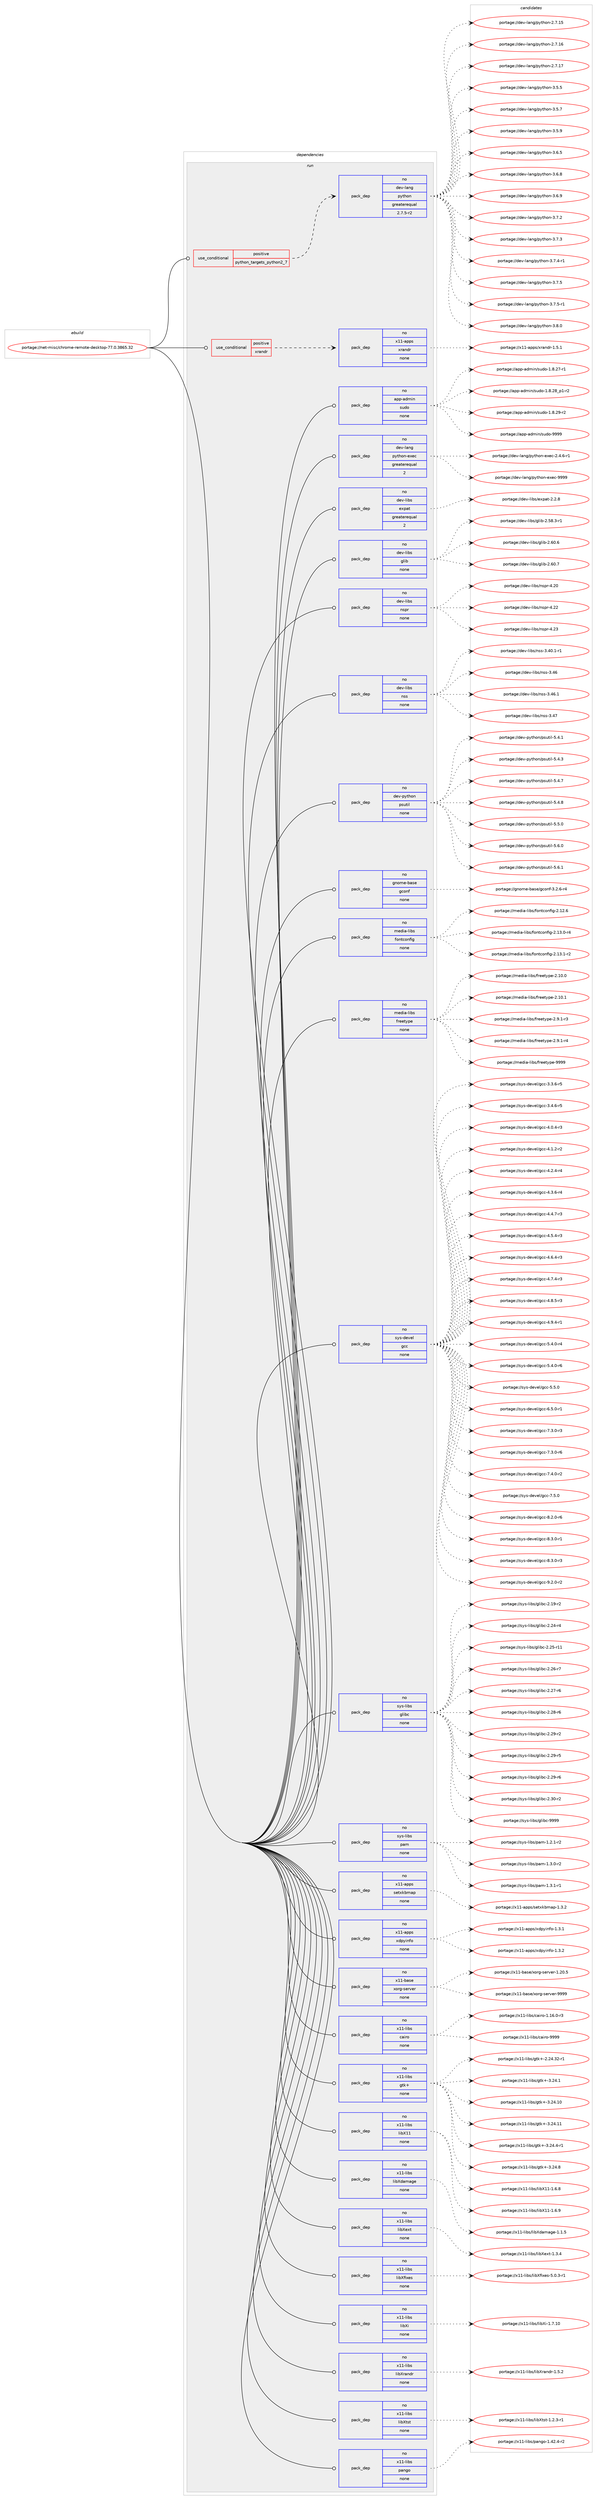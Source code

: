 digraph prolog {

# *************
# Graph options
# *************

newrank=true;
concentrate=true;
compound=true;
graph [rankdir=LR,fontname=Helvetica,fontsize=10,ranksep=1.5];#, ranksep=2.5, nodesep=0.2];
edge  [arrowhead=vee];
node  [fontname=Helvetica,fontsize=10];

# **********
# The ebuild
# **********

subgraph cluster_leftcol {
color=gray;
rank=same;
label=<<i>ebuild</i>>;
id [label="portage://net-misc/chrome-remote-desktop-77.0.3865.32", color=red, width=4, href="../net-misc/chrome-remote-desktop-77.0.3865.32.svg"];
}

# ****************
# The dependencies
# ****************

subgraph cluster_midcol {
color=gray;
label=<<i>dependencies</i>>;
subgraph cluster_compile {
fillcolor="#eeeeee";
style=filled;
label=<<i>compile</i>>;
}
subgraph cluster_compileandrun {
fillcolor="#eeeeee";
style=filled;
label=<<i>compile and run</i>>;
}
subgraph cluster_run {
fillcolor="#eeeeee";
style=filled;
label=<<i>run</i>>;
subgraph cond91279 {
dependency364602 [label=<<TABLE BORDER="0" CELLBORDER="1" CELLSPACING="0" CELLPADDING="4"><TR><TD ROWSPAN="3" CELLPADDING="10">use_conditional</TD></TR><TR><TD>positive</TD></TR><TR><TD>python_targets_python2_7</TD></TR></TABLE>>, shape=none, color=red];
subgraph pack267238 {
dependency364603 [label=<<TABLE BORDER="0" CELLBORDER="1" CELLSPACING="0" CELLPADDING="4" WIDTH="220"><TR><TD ROWSPAN="6" CELLPADDING="30">pack_dep</TD></TR><TR><TD WIDTH="110">no</TD></TR><TR><TD>dev-lang</TD></TR><TR><TD>python</TD></TR><TR><TD>greaterequal</TD></TR><TR><TD>2.7.5-r2</TD></TR></TABLE>>, shape=none, color=blue];
}
dependency364602:e -> dependency364603:w [weight=20,style="dashed",arrowhead="vee"];
}
id:e -> dependency364602:w [weight=20,style="solid",arrowhead="odot"];
subgraph cond91280 {
dependency364604 [label=<<TABLE BORDER="0" CELLBORDER="1" CELLSPACING="0" CELLPADDING="4"><TR><TD ROWSPAN="3" CELLPADDING="10">use_conditional</TD></TR><TR><TD>positive</TD></TR><TR><TD>xrandr</TD></TR></TABLE>>, shape=none, color=red];
subgraph pack267239 {
dependency364605 [label=<<TABLE BORDER="0" CELLBORDER="1" CELLSPACING="0" CELLPADDING="4" WIDTH="220"><TR><TD ROWSPAN="6" CELLPADDING="30">pack_dep</TD></TR><TR><TD WIDTH="110">no</TD></TR><TR><TD>x11-apps</TD></TR><TR><TD>xrandr</TD></TR><TR><TD>none</TD></TR><TR><TD></TD></TR></TABLE>>, shape=none, color=blue];
}
dependency364604:e -> dependency364605:w [weight=20,style="dashed",arrowhead="vee"];
}
id:e -> dependency364604:w [weight=20,style="solid",arrowhead="odot"];
subgraph pack267240 {
dependency364606 [label=<<TABLE BORDER="0" CELLBORDER="1" CELLSPACING="0" CELLPADDING="4" WIDTH="220"><TR><TD ROWSPAN="6" CELLPADDING="30">pack_dep</TD></TR><TR><TD WIDTH="110">no</TD></TR><TR><TD>app-admin</TD></TR><TR><TD>sudo</TD></TR><TR><TD>none</TD></TR><TR><TD></TD></TR></TABLE>>, shape=none, color=blue];
}
id:e -> dependency364606:w [weight=20,style="solid",arrowhead="odot"];
subgraph pack267241 {
dependency364607 [label=<<TABLE BORDER="0" CELLBORDER="1" CELLSPACING="0" CELLPADDING="4" WIDTH="220"><TR><TD ROWSPAN="6" CELLPADDING="30">pack_dep</TD></TR><TR><TD WIDTH="110">no</TD></TR><TR><TD>dev-lang</TD></TR><TR><TD>python-exec</TD></TR><TR><TD>greaterequal</TD></TR><TR><TD>2</TD></TR></TABLE>>, shape=none, color=blue];
}
id:e -> dependency364607:w [weight=20,style="solid",arrowhead="odot"];
subgraph pack267242 {
dependency364608 [label=<<TABLE BORDER="0" CELLBORDER="1" CELLSPACING="0" CELLPADDING="4" WIDTH="220"><TR><TD ROWSPAN="6" CELLPADDING="30">pack_dep</TD></TR><TR><TD WIDTH="110">no</TD></TR><TR><TD>dev-libs</TD></TR><TR><TD>expat</TD></TR><TR><TD>greaterequal</TD></TR><TR><TD>2</TD></TR></TABLE>>, shape=none, color=blue];
}
id:e -> dependency364608:w [weight=20,style="solid",arrowhead="odot"];
subgraph pack267243 {
dependency364609 [label=<<TABLE BORDER="0" CELLBORDER="1" CELLSPACING="0" CELLPADDING="4" WIDTH="220"><TR><TD ROWSPAN="6" CELLPADDING="30">pack_dep</TD></TR><TR><TD WIDTH="110">no</TD></TR><TR><TD>dev-libs</TD></TR><TR><TD>glib</TD></TR><TR><TD>none</TD></TR><TR><TD></TD></TR></TABLE>>, shape=none, color=blue];
}
id:e -> dependency364609:w [weight=20,style="solid",arrowhead="odot"];
subgraph pack267244 {
dependency364610 [label=<<TABLE BORDER="0" CELLBORDER="1" CELLSPACING="0" CELLPADDING="4" WIDTH="220"><TR><TD ROWSPAN="6" CELLPADDING="30">pack_dep</TD></TR><TR><TD WIDTH="110">no</TD></TR><TR><TD>dev-libs</TD></TR><TR><TD>nspr</TD></TR><TR><TD>none</TD></TR><TR><TD></TD></TR></TABLE>>, shape=none, color=blue];
}
id:e -> dependency364610:w [weight=20,style="solid",arrowhead="odot"];
subgraph pack267245 {
dependency364611 [label=<<TABLE BORDER="0" CELLBORDER="1" CELLSPACING="0" CELLPADDING="4" WIDTH="220"><TR><TD ROWSPAN="6" CELLPADDING="30">pack_dep</TD></TR><TR><TD WIDTH="110">no</TD></TR><TR><TD>dev-libs</TD></TR><TR><TD>nss</TD></TR><TR><TD>none</TD></TR><TR><TD></TD></TR></TABLE>>, shape=none, color=blue];
}
id:e -> dependency364611:w [weight=20,style="solid",arrowhead="odot"];
subgraph pack267246 {
dependency364612 [label=<<TABLE BORDER="0" CELLBORDER="1" CELLSPACING="0" CELLPADDING="4" WIDTH="220"><TR><TD ROWSPAN="6" CELLPADDING="30">pack_dep</TD></TR><TR><TD WIDTH="110">no</TD></TR><TR><TD>dev-python</TD></TR><TR><TD>psutil</TD></TR><TR><TD>none</TD></TR><TR><TD></TD></TR></TABLE>>, shape=none, color=blue];
}
id:e -> dependency364612:w [weight=20,style="solid",arrowhead="odot"];
subgraph pack267247 {
dependency364613 [label=<<TABLE BORDER="0" CELLBORDER="1" CELLSPACING="0" CELLPADDING="4" WIDTH="220"><TR><TD ROWSPAN="6" CELLPADDING="30">pack_dep</TD></TR><TR><TD WIDTH="110">no</TD></TR><TR><TD>gnome-base</TD></TR><TR><TD>gconf</TD></TR><TR><TD>none</TD></TR><TR><TD></TD></TR></TABLE>>, shape=none, color=blue];
}
id:e -> dependency364613:w [weight=20,style="solid",arrowhead="odot"];
subgraph pack267248 {
dependency364614 [label=<<TABLE BORDER="0" CELLBORDER="1" CELLSPACING="0" CELLPADDING="4" WIDTH="220"><TR><TD ROWSPAN="6" CELLPADDING="30">pack_dep</TD></TR><TR><TD WIDTH="110">no</TD></TR><TR><TD>media-libs</TD></TR><TR><TD>fontconfig</TD></TR><TR><TD>none</TD></TR><TR><TD></TD></TR></TABLE>>, shape=none, color=blue];
}
id:e -> dependency364614:w [weight=20,style="solid",arrowhead="odot"];
subgraph pack267249 {
dependency364615 [label=<<TABLE BORDER="0" CELLBORDER="1" CELLSPACING="0" CELLPADDING="4" WIDTH="220"><TR><TD ROWSPAN="6" CELLPADDING="30">pack_dep</TD></TR><TR><TD WIDTH="110">no</TD></TR><TR><TD>media-libs</TD></TR><TR><TD>freetype</TD></TR><TR><TD>none</TD></TR><TR><TD></TD></TR></TABLE>>, shape=none, color=blue];
}
id:e -> dependency364615:w [weight=20,style="solid",arrowhead="odot"];
subgraph pack267250 {
dependency364616 [label=<<TABLE BORDER="0" CELLBORDER="1" CELLSPACING="0" CELLPADDING="4" WIDTH="220"><TR><TD ROWSPAN="6" CELLPADDING="30">pack_dep</TD></TR><TR><TD WIDTH="110">no</TD></TR><TR><TD>sys-devel</TD></TR><TR><TD>gcc</TD></TR><TR><TD>none</TD></TR><TR><TD></TD></TR></TABLE>>, shape=none, color=blue];
}
id:e -> dependency364616:w [weight=20,style="solid",arrowhead="odot"];
subgraph pack267251 {
dependency364617 [label=<<TABLE BORDER="0" CELLBORDER="1" CELLSPACING="0" CELLPADDING="4" WIDTH="220"><TR><TD ROWSPAN="6" CELLPADDING="30">pack_dep</TD></TR><TR><TD WIDTH="110">no</TD></TR><TR><TD>sys-libs</TD></TR><TR><TD>glibc</TD></TR><TR><TD>none</TD></TR><TR><TD></TD></TR></TABLE>>, shape=none, color=blue];
}
id:e -> dependency364617:w [weight=20,style="solid",arrowhead="odot"];
subgraph pack267252 {
dependency364618 [label=<<TABLE BORDER="0" CELLBORDER="1" CELLSPACING="0" CELLPADDING="4" WIDTH="220"><TR><TD ROWSPAN="6" CELLPADDING="30">pack_dep</TD></TR><TR><TD WIDTH="110">no</TD></TR><TR><TD>sys-libs</TD></TR><TR><TD>pam</TD></TR><TR><TD>none</TD></TR><TR><TD></TD></TR></TABLE>>, shape=none, color=blue];
}
id:e -> dependency364618:w [weight=20,style="solid",arrowhead="odot"];
subgraph pack267253 {
dependency364619 [label=<<TABLE BORDER="0" CELLBORDER="1" CELLSPACING="0" CELLPADDING="4" WIDTH="220"><TR><TD ROWSPAN="6" CELLPADDING="30">pack_dep</TD></TR><TR><TD WIDTH="110">no</TD></TR><TR><TD>x11-apps</TD></TR><TR><TD>setxkbmap</TD></TR><TR><TD>none</TD></TR><TR><TD></TD></TR></TABLE>>, shape=none, color=blue];
}
id:e -> dependency364619:w [weight=20,style="solid",arrowhead="odot"];
subgraph pack267254 {
dependency364620 [label=<<TABLE BORDER="0" CELLBORDER="1" CELLSPACING="0" CELLPADDING="4" WIDTH="220"><TR><TD ROWSPAN="6" CELLPADDING="30">pack_dep</TD></TR><TR><TD WIDTH="110">no</TD></TR><TR><TD>x11-apps</TD></TR><TR><TD>xdpyinfo</TD></TR><TR><TD>none</TD></TR><TR><TD></TD></TR></TABLE>>, shape=none, color=blue];
}
id:e -> dependency364620:w [weight=20,style="solid",arrowhead="odot"];
subgraph pack267255 {
dependency364621 [label=<<TABLE BORDER="0" CELLBORDER="1" CELLSPACING="0" CELLPADDING="4" WIDTH="220"><TR><TD ROWSPAN="6" CELLPADDING="30">pack_dep</TD></TR><TR><TD WIDTH="110">no</TD></TR><TR><TD>x11-base</TD></TR><TR><TD>xorg-server</TD></TR><TR><TD>none</TD></TR><TR><TD></TD></TR></TABLE>>, shape=none, color=blue];
}
id:e -> dependency364621:w [weight=20,style="solid",arrowhead="odot"];
subgraph pack267256 {
dependency364622 [label=<<TABLE BORDER="0" CELLBORDER="1" CELLSPACING="0" CELLPADDING="4" WIDTH="220"><TR><TD ROWSPAN="6" CELLPADDING="30">pack_dep</TD></TR><TR><TD WIDTH="110">no</TD></TR><TR><TD>x11-libs</TD></TR><TR><TD>cairo</TD></TR><TR><TD>none</TD></TR><TR><TD></TD></TR></TABLE>>, shape=none, color=blue];
}
id:e -> dependency364622:w [weight=20,style="solid",arrowhead="odot"];
subgraph pack267257 {
dependency364623 [label=<<TABLE BORDER="0" CELLBORDER="1" CELLSPACING="0" CELLPADDING="4" WIDTH="220"><TR><TD ROWSPAN="6" CELLPADDING="30">pack_dep</TD></TR><TR><TD WIDTH="110">no</TD></TR><TR><TD>x11-libs</TD></TR><TR><TD>gtk+</TD></TR><TR><TD>none</TD></TR><TR><TD></TD></TR></TABLE>>, shape=none, color=blue];
}
id:e -> dependency364623:w [weight=20,style="solid",arrowhead="odot"];
subgraph pack267258 {
dependency364624 [label=<<TABLE BORDER="0" CELLBORDER="1" CELLSPACING="0" CELLPADDING="4" WIDTH="220"><TR><TD ROWSPAN="6" CELLPADDING="30">pack_dep</TD></TR><TR><TD WIDTH="110">no</TD></TR><TR><TD>x11-libs</TD></TR><TR><TD>libX11</TD></TR><TR><TD>none</TD></TR><TR><TD></TD></TR></TABLE>>, shape=none, color=blue];
}
id:e -> dependency364624:w [weight=20,style="solid",arrowhead="odot"];
subgraph pack267259 {
dependency364625 [label=<<TABLE BORDER="0" CELLBORDER="1" CELLSPACING="0" CELLPADDING="4" WIDTH="220"><TR><TD ROWSPAN="6" CELLPADDING="30">pack_dep</TD></TR><TR><TD WIDTH="110">no</TD></TR><TR><TD>x11-libs</TD></TR><TR><TD>libXdamage</TD></TR><TR><TD>none</TD></TR><TR><TD></TD></TR></TABLE>>, shape=none, color=blue];
}
id:e -> dependency364625:w [weight=20,style="solid",arrowhead="odot"];
subgraph pack267260 {
dependency364626 [label=<<TABLE BORDER="0" CELLBORDER="1" CELLSPACING="0" CELLPADDING="4" WIDTH="220"><TR><TD ROWSPAN="6" CELLPADDING="30">pack_dep</TD></TR><TR><TD WIDTH="110">no</TD></TR><TR><TD>x11-libs</TD></TR><TR><TD>libXext</TD></TR><TR><TD>none</TD></TR><TR><TD></TD></TR></TABLE>>, shape=none, color=blue];
}
id:e -> dependency364626:w [weight=20,style="solid",arrowhead="odot"];
subgraph pack267261 {
dependency364627 [label=<<TABLE BORDER="0" CELLBORDER="1" CELLSPACING="0" CELLPADDING="4" WIDTH="220"><TR><TD ROWSPAN="6" CELLPADDING="30">pack_dep</TD></TR><TR><TD WIDTH="110">no</TD></TR><TR><TD>x11-libs</TD></TR><TR><TD>libXfixes</TD></TR><TR><TD>none</TD></TR><TR><TD></TD></TR></TABLE>>, shape=none, color=blue];
}
id:e -> dependency364627:w [weight=20,style="solid",arrowhead="odot"];
subgraph pack267262 {
dependency364628 [label=<<TABLE BORDER="0" CELLBORDER="1" CELLSPACING="0" CELLPADDING="4" WIDTH="220"><TR><TD ROWSPAN="6" CELLPADDING="30">pack_dep</TD></TR><TR><TD WIDTH="110">no</TD></TR><TR><TD>x11-libs</TD></TR><TR><TD>libXi</TD></TR><TR><TD>none</TD></TR><TR><TD></TD></TR></TABLE>>, shape=none, color=blue];
}
id:e -> dependency364628:w [weight=20,style="solid",arrowhead="odot"];
subgraph pack267263 {
dependency364629 [label=<<TABLE BORDER="0" CELLBORDER="1" CELLSPACING="0" CELLPADDING="4" WIDTH="220"><TR><TD ROWSPAN="6" CELLPADDING="30">pack_dep</TD></TR><TR><TD WIDTH="110">no</TD></TR><TR><TD>x11-libs</TD></TR><TR><TD>libXrandr</TD></TR><TR><TD>none</TD></TR><TR><TD></TD></TR></TABLE>>, shape=none, color=blue];
}
id:e -> dependency364629:w [weight=20,style="solid",arrowhead="odot"];
subgraph pack267264 {
dependency364630 [label=<<TABLE BORDER="0" CELLBORDER="1" CELLSPACING="0" CELLPADDING="4" WIDTH="220"><TR><TD ROWSPAN="6" CELLPADDING="30">pack_dep</TD></TR><TR><TD WIDTH="110">no</TD></TR><TR><TD>x11-libs</TD></TR><TR><TD>libXtst</TD></TR><TR><TD>none</TD></TR><TR><TD></TD></TR></TABLE>>, shape=none, color=blue];
}
id:e -> dependency364630:w [weight=20,style="solid",arrowhead="odot"];
subgraph pack267265 {
dependency364631 [label=<<TABLE BORDER="0" CELLBORDER="1" CELLSPACING="0" CELLPADDING="4" WIDTH="220"><TR><TD ROWSPAN="6" CELLPADDING="30">pack_dep</TD></TR><TR><TD WIDTH="110">no</TD></TR><TR><TD>x11-libs</TD></TR><TR><TD>pango</TD></TR><TR><TD>none</TD></TR><TR><TD></TD></TR></TABLE>>, shape=none, color=blue];
}
id:e -> dependency364631:w [weight=20,style="solid",arrowhead="odot"];
}
}

# **************
# The candidates
# **************

subgraph cluster_choices {
rank=same;
color=gray;
label=<<i>candidates</i>>;

subgraph choice267238 {
color=black;
nodesep=1;
choiceportage10010111845108971101034711212111610411111045504655464953 [label="portage://dev-lang/python-2.7.15", color=red, width=4,href="../dev-lang/python-2.7.15.svg"];
choiceportage10010111845108971101034711212111610411111045504655464954 [label="portage://dev-lang/python-2.7.16", color=red, width=4,href="../dev-lang/python-2.7.16.svg"];
choiceportage10010111845108971101034711212111610411111045504655464955 [label="portage://dev-lang/python-2.7.17", color=red, width=4,href="../dev-lang/python-2.7.17.svg"];
choiceportage100101118451089711010347112121116104111110455146534653 [label="portage://dev-lang/python-3.5.5", color=red, width=4,href="../dev-lang/python-3.5.5.svg"];
choiceportage100101118451089711010347112121116104111110455146534655 [label="portage://dev-lang/python-3.5.7", color=red, width=4,href="../dev-lang/python-3.5.7.svg"];
choiceportage100101118451089711010347112121116104111110455146534657 [label="portage://dev-lang/python-3.5.9", color=red, width=4,href="../dev-lang/python-3.5.9.svg"];
choiceportage100101118451089711010347112121116104111110455146544653 [label="portage://dev-lang/python-3.6.5", color=red, width=4,href="../dev-lang/python-3.6.5.svg"];
choiceportage100101118451089711010347112121116104111110455146544656 [label="portage://dev-lang/python-3.6.8", color=red, width=4,href="../dev-lang/python-3.6.8.svg"];
choiceportage100101118451089711010347112121116104111110455146544657 [label="portage://dev-lang/python-3.6.9", color=red, width=4,href="../dev-lang/python-3.6.9.svg"];
choiceportage100101118451089711010347112121116104111110455146554650 [label="portage://dev-lang/python-3.7.2", color=red, width=4,href="../dev-lang/python-3.7.2.svg"];
choiceportage100101118451089711010347112121116104111110455146554651 [label="portage://dev-lang/python-3.7.3", color=red, width=4,href="../dev-lang/python-3.7.3.svg"];
choiceportage1001011184510897110103471121211161041111104551465546524511449 [label="portage://dev-lang/python-3.7.4-r1", color=red, width=4,href="../dev-lang/python-3.7.4-r1.svg"];
choiceportage100101118451089711010347112121116104111110455146554653 [label="portage://dev-lang/python-3.7.5", color=red, width=4,href="../dev-lang/python-3.7.5.svg"];
choiceportage1001011184510897110103471121211161041111104551465546534511449 [label="portage://dev-lang/python-3.7.5-r1", color=red, width=4,href="../dev-lang/python-3.7.5-r1.svg"];
choiceportage100101118451089711010347112121116104111110455146564648 [label="portage://dev-lang/python-3.8.0", color=red, width=4,href="../dev-lang/python-3.8.0.svg"];
dependency364603:e -> choiceportage10010111845108971101034711212111610411111045504655464953:w [style=dotted,weight="100"];
dependency364603:e -> choiceportage10010111845108971101034711212111610411111045504655464954:w [style=dotted,weight="100"];
dependency364603:e -> choiceportage10010111845108971101034711212111610411111045504655464955:w [style=dotted,weight="100"];
dependency364603:e -> choiceportage100101118451089711010347112121116104111110455146534653:w [style=dotted,weight="100"];
dependency364603:e -> choiceportage100101118451089711010347112121116104111110455146534655:w [style=dotted,weight="100"];
dependency364603:e -> choiceportage100101118451089711010347112121116104111110455146534657:w [style=dotted,weight="100"];
dependency364603:e -> choiceportage100101118451089711010347112121116104111110455146544653:w [style=dotted,weight="100"];
dependency364603:e -> choiceportage100101118451089711010347112121116104111110455146544656:w [style=dotted,weight="100"];
dependency364603:e -> choiceportage100101118451089711010347112121116104111110455146544657:w [style=dotted,weight="100"];
dependency364603:e -> choiceportage100101118451089711010347112121116104111110455146554650:w [style=dotted,weight="100"];
dependency364603:e -> choiceportage100101118451089711010347112121116104111110455146554651:w [style=dotted,weight="100"];
dependency364603:e -> choiceportage1001011184510897110103471121211161041111104551465546524511449:w [style=dotted,weight="100"];
dependency364603:e -> choiceportage100101118451089711010347112121116104111110455146554653:w [style=dotted,weight="100"];
dependency364603:e -> choiceportage1001011184510897110103471121211161041111104551465546534511449:w [style=dotted,weight="100"];
dependency364603:e -> choiceportage100101118451089711010347112121116104111110455146564648:w [style=dotted,weight="100"];
}
subgraph choice267239 {
color=black;
nodesep=1;
choiceportage120494945971121121154712011497110100114454946534649 [label="portage://x11-apps/xrandr-1.5.1", color=red, width=4,href="../x11-apps/xrandr-1.5.1.svg"];
dependency364605:e -> choiceportage120494945971121121154712011497110100114454946534649:w [style=dotted,weight="100"];
}
subgraph choice267240 {
color=black;
nodesep=1;
choiceportage97112112459710010910511047115117100111454946564650554511449 [label="portage://app-admin/sudo-1.8.27-r1", color=red, width=4,href="../app-admin/sudo-1.8.27-r1.svg"];
choiceportage971121124597100109105110471151171001114549465646505695112494511450 [label="portage://app-admin/sudo-1.8.28_p1-r2", color=red, width=4,href="../app-admin/sudo-1.8.28_p1-r2.svg"];
choiceportage97112112459710010910511047115117100111454946564650574511450 [label="portage://app-admin/sudo-1.8.29-r2", color=red, width=4,href="../app-admin/sudo-1.8.29-r2.svg"];
choiceportage971121124597100109105110471151171001114557575757 [label="portage://app-admin/sudo-9999", color=red, width=4,href="../app-admin/sudo-9999.svg"];
dependency364606:e -> choiceportage97112112459710010910511047115117100111454946564650554511449:w [style=dotted,weight="100"];
dependency364606:e -> choiceportage971121124597100109105110471151171001114549465646505695112494511450:w [style=dotted,weight="100"];
dependency364606:e -> choiceportage97112112459710010910511047115117100111454946564650574511450:w [style=dotted,weight="100"];
dependency364606:e -> choiceportage971121124597100109105110471151171001114557575757:w [style=dotted,weight="100"];
}
subgraph choice267241 {
color=black;
nodesep=1;
choiceportage10010111845108971101034711212111610411111045101120101994550465246544511449 [label="portage://dev-lang/python-exec-2.4.6-r1", color=red, width=4,href="../dev-lang/python-exec-2.4.6-r1.svg"];
choiceportage10010111845108971101034711212111610411111045101120101994557575757 [label="portage://dev-lang/python-exec-9999", color=red, width=4,href="../dev-lang/python-exec-9999.svg"];
dependency364607:e -> choiceportage10010111845108971101034711212111610411111045101120101994550465246544511449:w [style=dotted,weight="100"];
dependency364607:e -> choiceportage10010111845108971101034711212111610411111045101120101994557575757:w [style=dotted,weight="100"];
}
subgraph choice267242 {
color=black;
nodesep=1;
choiceportage10010111845108105981154710112011297116455046504656 [label="portage://dev-libs/expat-2.2.8", color=red, width=4,href="../dev-libs/expat-2.2.8.svg"];
dependency364608:e -> choiceportage10010111845108105981154710112011297116455046504656:w [style=dotted,weight="100"];
}
subgraph choice267243 {
color=black;
nodesep=1;
choiceportage10010111845108105981154710310810598455046535646514511449 [label="portage://dev-libs/glib-2.58.3-r1", color=red, width=4,href="../dev-libs/glib-2.58.3-r1.svg"];
choiceportage1001011184510810598115471031081059845504654484654 [label="portage://dev-libs/glib-2.60.6", color=red, width=4,href="../dev-libs/glib-2.60.6.svg"];
choiceportage1001011184510810598115471031081059845504654484655 [label="portage://dev-libs/glib-2.60.7", color=red, width=4,href="../dev-libs/glib-2.60.7.svg"];
dependency364609:e -> choiceportage10010111845108105981154710310810598455046535646514511449:w [style=dotted,weight="100"];
dependency364609:e -> choiceportage1001011184510810598115471031081059845504654484654:w [style=dotted,weight="100"];
dependency364609:e -> choiceportage1001011184510810598115471031081059845504654484655:w [style=dotted,weight="100"];
}
subgraph choice267244 {
color=black;
nodesep=1;
choiceportage1001011184510810598115471101151121144552465048 [label="portage://dev-libs/nspr-4.20", color=red, width=4,href="../dev-libs/nspr-4.20.svg"];
choiceportage1001011184510810598115471101151121144552465050 [label="portage://dev-libs/nspr-4.22", color=red, width=4,href="../dev-libs/nspr-4.22.svg"];
choiceportage1001011184510810598115471101151121144552465051 [label="portage://dev-libs/nspr-4.23", color=red, width=4,href="../dev-libs/nspr-4.23.svg"];
dependency364610:e -> choiceportage1001011184510810598115471101151121144552465048:w [style=dotted,weight="100"];
dependency364610:e -> choiceportage1001011184510810598115471101151121144552465050:w [style=dotted,weight="100"];
dependency364610:e -> choiceportage1001011184510810598115471101151121144552465051:w [style=dotted,weight="100"];
}
subgraph choice267245 {
color=black;
nodesep=1;
choiceportage100101118451081059811547110115115455146524846494511449 [label="portage://dev-libs/nss-3.40.1-r1", color=red, width=4,href="../dev-libs/nss-3.40.1-r1.svg"];
choiceportage1001011184510810598115471101151154551465254 [label="portage://dev-libs/nss-3.46", color=red, width=4,href="../dev-libs/nss-3.46.svg"];
choiceportage10010111845108105981154711011511545514652544649 [label="portage://dev-libs/nss-3.46.1", color=red, width=4,href="../dev-libs/nss-3.46.1.svg"];
choiceportage1001011184510810598115471101151154551465255 [label="portage://dev-libs/nss-3.47", color=red, width=4,href="../dev-libs/nss-3.47.svg"];
dependency364611:e -> choiceportage100101118451081059811547110115115455146524846494511449:w [style=dotted,weight="100"];
dependency364611:e -> choiceportage1001011184510810598115471101151154551465254:w [style=dotted,weight="100"];
dependency364611:e -> choiceportage10010111845108105981154711011511545514652544649:w [style=dotted,weight="100"];
dependency364611:e -> choiceportage1001011184510810598115471101151154551465255:w [style=dotted,weight="100"];
}
subgraph choice267246 {
color=black;
nodesep=1;
choiceportage1001011184511212111610411111047112115117116105108455346524649 [label="portage://dev-python/psutil-5.4.1", color=red, width=4,href="../dev-python/psutil-5.4.1.svg"];
choiceportage1001011184511212111610411111047112115117116105108455346524651 [label="portage://dev-python/psutil-5.4.3", color=red, width=4,href="../dev-python/psutil-5.4.3.svg"];
choiceportage1001011184511212111610411111047112115117116105108455346524655 [label="portage://dev-python/psutil-5.4.7", color=red, width=4,href="../dev-python/psutil-5.4.7.svg"];
choiceportage1001011184511212111610411111047112115117116105108455346524656 [label="portage://dev-python/psutil-5.4.8", color=red, width=4,href="../dev-python/psutil-5.4.8.svg"];
choiceportage1001011184511212111610411111047112115117116105108455346534648 [label="portage://dev-python/psutil-5.5.0", color=red, width=4,href="../dev-python/psutil-5.5.0.svg"];
choiceportage1001011184511212111610411111047112115117116105108455346544648 [label="portage://dev-python/psutil-5.6.0", color=red, width=4,href="../dev-python/psutil-5.6.0.svg"];
choiceportage1001011184511212111610411111047112115117116105108455346544649 [label="portage://dev-python/psutil-5.6.1", color=red, width=4,href="../dev-python/psutil-5.6.1.svg"];
dependency364612:e -> choiceportage1001011184511212111610411111047112115117116105108455346524649:w [style=dotted,weight="100"];
dependency364612:e -> choiceportage1001011184511212111610411111047112115117116105108455346524651:w [style=dotted,weight="100"];
dependency364612:e -> choiceportage1001011184511212111610411111047112115117116105108455346524655:w [style=dotted,weight="100"];
dependency364612:e -> choiceportage1001011184511212111610411111047112115117116105108455346524656:w [style=dotted,weight="100"];
dependency364612:e -> choiceportage1001011184511212111610411111047112115117116105108455346534648:w [style=dotted,weight="100"];
dependency364612:e -> choiceportage1001011184511212111610411111047112115117116105108455346544648:w [style=dotted,weight="100"];
dependency364612:e -> choiceportage1001011184511212111610411111047112115117116105108455346544649:w [style=dotted,weight="100"];
}
subgraph choice267247 {
color=black;
nodesep=1;
choiceportage10311011110910145989711510147103991111101024551465046544511452 [label="portage://gnome-base/gconf-3.2.6-r4", color=red, width=4,href="../gnome-base/gconf-3.2.6-r4.svg"];
dependency364613:e -> choiceportage10311011110910145989711510147103991111101024551465046544511452:w [style=dotted,weight="100"];
}
subgraph choice267248 {
color=black;
nodesep=1;
choiceportage109101100105974510810598115471021111101169911111010210510345504649504654 [label="portage://media-libs/fontconfig-2.12.6", color=red, width=4,href="../media-libs/fontconfig-2.12.6.svg"];
choiceportage1091011001059745108105981154710211111011699111110102105103455046495146484511452 [label="portage://media-libs/fontconfig-2.13.0-r4", color=red, width=4,href="../media-libs/fontconfig-2.13.0-r4.svg"];
choiceportage1091011001059745108105981154710211111011699111110102105103455046495146494511450 [label="portage://media-libs/fontconfig-2.13.1-r2", color=red, width=4,href="../media-libs/fontconfig-2.13.1-r2.svg"];
dependency364614:e -> choiceportage109101100105974510810598115471021111101169911111010210510345504649504654:w [style=dotted,weight="100"];
dependency364614:e -> choiceportage1091011001059745108105981154710211111011699111110102105103455046495146484511452:w [style=dotted,weight="100"];
dependency364614:e -> choiceportage1091011001059745108105981154710211111011699111110102105103455046495146494511450:w [style=dotted,weight="100"];
}
subgraph choice267249 {
color=black;
nodesep=1;
choiceportage1091011001059745108105981154710211410110111612111210145504649484648 [label="portage://media-libs/freetype-2.10.0", color=red, width=4,href="../media-libs/freetype-2.10.0.svg"];
choiceportage1091011001059745108105981154710211410110111612111210145504649484649 [label="portage://media-libs/freetype-2.10.1", color=red, width=4,href="../media-libs/freetype-2.10.1.svg"];
choiceportage109101100105974510810598115471021141011011161211121014550465746494511451 [label="portage://media-libs/freetype-2.9.1-r3", color=red, width=4,href="../media-libs/freetype-2.9.1-r3.svg"];
choiceportage109101100105974510810598115471021141011011161211121014550465746494511452 [label="portage://media-libs/freetype-2.9.1-r4", color=red, width=4,href="../media-libs/freetype-2.9.1-r4.svg"];
choiceportage109101100105974510810598115471021141011011161211121014557575757 [label="portage://media-libs/freetype-9999", color=red, width=4,href="../media-libs/freetype-9999.svg"];
dependency364615:e -> choiceportage1091011001059745108105981154710211410110111612111210145504649484648:w [style=dotted,weight="100"];
dependency364615:e -> choiceportage1091011001059745108105981154710211410110111612111210145504649484649:w [style=dotted,weight="100"];
dependency364615:e -> choiceportage109101100105974510810598115471021141011011161211121014550465746494511451:w [style=dotted,weight="100"];
dependency364615:e -> choiceportage109101100105974510810598115471021141011011161211121014550465746494511452:w [style=dotted,weight="100"];
dependency364615:e -> choiceportage109101100105974510810598115471021141011011161211121014557575757:w [style=dotted,weight="100"];
}
subgraph choice267250 {
color=black;
nodesep=1;
choiceportage115121115451001011181011084710399994551465146544511453 [label="portage://sys-devel/gcc-3.3.6-r5", color=red, width=4,href="../sys-devel/gcc-3.3.6-r5.svg"];
choiceportage115121115451001011181011084710399994551465246544511453 [label="portage://sys-devel/gcc-3.4.6-r5", color=red, width=4,href="../sys-devel/gcc-3.4.6-r5.svg"];
choiceportage115121115451001011181011084710399994552464846524511451 [label="portage://sys-devel/gcc-4.0.4-r3", color=red, width=4,href="../sys-devel/gcc-4.0.4-r3.svg"];
choiceportage115121115451001011181011084710399994552464946504511450 [label="portage://sys-devel/gcc-4.1.2-r2", color=red, width=4,href="../sys-devel/gcc-4.1.2-r2.svg"];
choiceportage115121115451001011181011084710399994552465046524511452 [label="portage://sys-devel/gcc-4.2.4-r4", color=red, width=4,href="../sys-devel/gcc-4.2.4-r4.svg"];
choiceportage115121115451001011181011084710399994552465146544511452 [label="portage://sys-devel/gcc-4.3.6-r4", color=red, width=4,href="../sys-devel/gcc-4.3.6-r4.svg"];
choiceportage115121115451001011181011084710399994552465246554511451 [label="portage://sys-devel/gcc-4.4.7-r3", color=red, width=4,href="../sys-devel/gcc-4.4.7-r3.svg"];
choiceportage115121115451001011181011084710399994552465346524511451 [label="portage://sys-devel/gcc-4.5.4-r3", color=red, width=4,href="../sys-devel/gcc-4.5.4-r3.svg"];
choiceportage115121115451001011181011084710399994552465446524511451 [label="portage://sys-devel/gcc-4.6.4-r3", color=red, width=4,href="../sys-devel/gcc-4.6.4-r3.svg"];
choiceportage115121115451001011181011084710399994552465546524511451 [label="portage://sys-devel/gcc-4.7.4-r3", color=red, width=4,href="../sys-devel/gcc-4.7.4-r3.svg"];
choiceportage115121115451001011181011084710399994552465646534511451 [label="portage://sys-devel/gcc-4.8.5-r3", color=red, width=4,href="../sys-devel/gcc-4.8.5-r3.svg"];
choiceportage115121115451001011181011084710399994552465746524511449 [label="portage://sys-devel/gcc-4.9.4-r1", color=red, width=4,href="../sys-devel/gcc-4.9.4-r1.svg"];
choiceportage115121115451001011181011084710399994553465246484511452 [label="portage://sys-devel/gcc-5.4.0-r4", color=red, width=4,href="../sys-devel/gcc-5.4.0-r4.svg"];
choiceportage115121115451001011181011084710399994553465246484511454 [label="portage://sys-devel/gcc-5.4.0-r6", color=red, width=4,href="../sys-devel/gcc-5.4.0-r6.svg"];
choiceportage11512111545100101118101108471039999455346534648 [label="portage://sys-devel/gcc-5.5.0", color=red, width=4,href="../sys-devel/gcc-5.5.0.svg"];
choiceportage115121115451001011181011084710399994554465346484511449 [label="portage://sys-devel/gcc-6.5.0-r1", color=red, width=4,href="../sys-devel/gcc-6.5.0-r1.svg"];
choiceportage115121115451001011181011084710399994555465146484511451 [label="portage://sys-devel/gcc-7.3.0-r3", color=red, width=4,href="../sys-devel/gcc-7.3.0-r3.svg"];
choiceportage115121115451001011181011084710399994555465146484511454 [label="portage://sys-devel/gcc-7.3.0-r6", color=red, width=4,href="../sys-devel/gcc-7.3.0-r6.svg"];
choiceportage115121115451001011181011084710399994555465246484511450 [label="portage://sys-devel/gcc-7.4.0-r2", color=red, width=4,href="../sys-devel/gcc-7.4.0-r2.svg"];
choiceportage11512111545100101118101108471039999455546534648 [label="portage://sys-devel/gcc-7.5.0", color=red, width=4,href="../sys-devel/gcc-7.5.0.svg"];
choiceportage115121115451001011181011084710399994556465046484511454 [label="portage://sys-devel/gcc-8.2.0-r6", color=red, width=4,href="../sys-devel/gcc-8.2.0-r6.svg"];
choiceportage115121115451001011181011084710399994556465146484511449 [label="portage://sys-devel/gcc-8.3.0-r1", color=red, width=4,href="../sys-devel/gcc-8.3.0-r1.svg"];
choiceportage115121115451001011181011084710399994556465146484511451 [label="portage://sys-devel/gcc-8.3.0-r3", color=red, width=4,href="../sys-devel/gcc-8.3.0-r3.svg"];
choiceportage115121115451001011181011084710399994557465046484511450 [label="portage://sys-devel/gcc-9.2.0-r2", color=red, width=4,href="../sys-devel/gcc-9.2.0-r2.svg"];
dependency364616:e -> choiceportage115121115451001011181011084710399994551465146544511453:w [style=dotted,weight="100"];
dependency364616:e -> choiceportage115121115451001011181011084710399994551465246544511453:w [style=dotted,weight="100"];
dependency364616:e -> choiceportage115121115451001011181011084710399994552464846524511451:w [style=dotted,weight="100"];
dependency364616:e -> choiceportage115121115451001011181011084710399994552464946504511450:w [style=dotted,weight="100"];
dependency364616:e -> choiceportage115121115451001011181011084710399994552465046524511452:w [style=dotted,weight="100"];
dependency364616:e -> choiceportage115121115451001011181011084710399994552465146544511452:w [style=dotted,weight="100"];
dependency364616:e -> choiceportage115121115451001011181011084710399994552465246554511451:w [style=dotted,weight="100"];
dependency364616:e -> choiceportage115121115451001011181011084710399994552465346524511451:w [style=dotted,weight="100"];
dependency364616:e -> choiceportage115121115451001011181011084710399994552465446524511451:w [style=dotted,weight="100"];
dependency364616:e -> choiceportage115121115451001011181011084710399994552465546524511451:w [style=dotted,weight="100"];
dependency364616:e -> choiceportage115121115451001011181011084710399994552465646534511451:w [style=dotted,weight="100"];
dependency364616:e -> choiceportage115121115451001011181011084710399994552465746524511449:w [style=dotted,weight="100"];
dependency364616:e -> choiceportage115121115451001011181011084710399994553465246484511452:w [style=dotted,weight="100"];
dependency364616:e -> choiceportage115121115451001011181011084710399994553465246484511454:w [style=dotted,weight="100"];
dependency364616:e -> choiceportage11512111545100101118101108471039999455346534648:w [style=dotted,weight="100"];
dependency364616:e -> choiceportage115121115451001011181011084710399994554465346484511449:w [style=dotted,weight="100"];
dependency364616:e -> choiceportage115121115451001011181011084710399994555465146484511451:w [style=dotted,weight="100"];
dependency364616:e -> choiceportage115121115451001011181011084710399994555465146484511454:w [style=dotted,weight="100"];
dependency364616:e -> choiceportage115121115451001011181011084710399994555465246484511450:w [style=dotted,weight="100"];
dependency364616:e -> choiceportage11512111545100101118101108471039999455546534648:w [style=dotted,weight="100"];
dependency364616:e -> choiceportage115121115451001011181011084710399994556465046484511454:w [style=dotted,weight="100"];
dependency364616:e -> choiceportage115121115451001011181011084710399994556465146484511449:w [style=dotted,weight="100"];
dependency364616:e -> choiceportage115121115451001011181011084710399994556465146484511451:w [style=dotted,weight="100"];
dependency364616:e -> choiceportage115121115451001011181011084710399994557465046484511450:w [style=dotted,weight="100"];
}
subgraph choice267251 {
color=black;
nodesep=1;
choiceportage115121115451081059811547103108105989945504649574511450 [label="portage://sys-libs/glibc-2.19-r2", color=red, width=4,href="../sys-libs/glibc-2.19-r2.svg"];
choiceportage115121115451081059811547103108105989945504650524511452 [label="portage://sys-libs/glibc-2.24-r4", color=red, width=4,href="../sys-libs/glibc-2.24-r4.svg"];
choiceportage11512111545108105981154710310810598994550465053451144949 [label="portage://sys-libs/glibc-2.25-r11", color=red, width=4,href="../sys-libs/glibc-2.25-r11.svg"];
choiceportage115121115451081059811547103108105989945504650544511455 [label="portage://sys-libs/glibc-2.26-r7", color=red, width=4,href="../sys-libs/glibc-2.26-r7.svg"];
choiceportage115121115451081059811547103108105989945504650554511454 [label="portage://sys-libs/glibc-2.27-r6", color=red, width=4,href="../sys-libs/glibc-2.27-r6.svg"];
choiceportage115121115451081059811547103108105989945504650564511454 [label="portage://sys-libs/glibc-2.28-r6", color=red, width=4,href="../sys-libs/glibc-2.28-r6.svg"];
choiceportage115121115451081059811547103108105989945504650574511450 [label="portage://sys-libs/glibc-2.29-r2", color=red, width=4,href="../sys-libs/glibc-2.29-r2.svg"];
choiceportage115121115451081059811547103108105989945504650574511453 [label="portage://sys-libs/glibc-2.29-r5", color=red, width=4,href="../sys-libs/glibc-2.29-r5.svg"];
choiceportage115121115451081059811547103108105989945504650574511454 [label="portage://sys-libs/glibc-2.29-r6", color=red, width=4,href="../sys-libs/glibc-2.29-r6.svg"];
choiceportage115121115451081059811547103108105989945504651484511450 [label="portage://sys-libs/glibc-2.30-r2", color=red, width=4,href="../sys-libs/glibc-2.30-r2.svg"];
choiceportage11512111545108105981154710310810598994557575757 [label="portage://sys-libs/glibc-9999", color=red, width=4,href="../sys-libs/glibc-9999.svg"];
dependency364617:e -> choiceportage115121115451081059811547103108105989945504649574511450:w [style=dotted,weight="100"];
dependency364617:e -> choiceportage115121115451081059811547103108105989945504650524511452:w [style=dotted,weight="100"];
dependency364617:e -> choiceportage11512111545108105981154710310810598994550465053451144949:w [style=dotted,weight="100"];
dependency364617:e -> choiceportage115121115451081059811547103108105989945504650544511455:w [style=dotted,weight="100"];
dependency364617:e -> choiceportage115121115451081059811547103108105989945504650554511454:w [style=dotted,weight="100"];
dependency364617:e -> choiceportage115121115451081059811547103108105989945504650564511454:w [style=dotted,weight="100"];
dependency364617:e -> choiceportage115121115451081059811547103108105989945504650574511450:w [style=dotted,weight="100"];
dependency364617:e -> choiceportage115121115451081059811547103108105989945504650574511453:w [style=dotted,weight="100"];
dependency364617:e -> choiceportage115121115451081059811547103108105989945504650574511454:w [style=dotted,weight="100"];
dependency364617:e -> choiceportage115121115451081059811547103108105989945504651484511450:w [style=dotted,weight="100"];
dependency364617:e -> choiceportage11512111545108105981154710310810598994557575757:w [style=dotted,weight="100"];
}
subgraph choice267252 {
color=black;
nodesep=1;
choiceportage115121115451081059811547112971094549465046494511450 [label="portage://sys-libs/pam-1.2.1-r2", color=red, width=4,href="../sys-libs/pam-1.2.1-r2.svg"];
choiceportage115121115451081059811547112971094549465146484511450 [label="portage://sys-libs/pam-1.3.0-r2", color=red, width=4,href="../sys-libs/pam-1.3.0-r2.svg"];
choiceportage115121115451081059811547112971094549465146494511449 [label="portage://sys-libs/pam-1.3.1-r1", color=red, width=4,href="../sys-libs/pam-1.3.1-r1.svg"];
dependency364618:e -> choiceportage115121115451081059811547112971094549465046494511450:w [style=dotted,weight="100"];
dependency364618:e -> choiceportage115121115451081059811547112971094549465146484511450:w [style=dotted,weight="100"];
dependency364618:e -> choiceportage115121115451081059811547112971094549465146494511449:w [style=dotted,weight="100"];
}
subgraph choice267253 {
color=black;
nodesep=1;
choiceportage12049494597112112115471151011161201079810997112454946514650 [label="portage://x11-apps/setxkbmap-1.3.2", color=red, width=4,href="../x11-apps/setxkbmap-1.3.2.svg"];
dependency364619:e -> choiceportage12049494597112112115471151011161201079810997112454946514650:w [style=dotted,weight="100"];
}
subgraph choice267254 {
color=black;
nodesep=1;
choiceportage1204949459711211211547120100112121105110102111454946514649 [label="portage://x11-apps/xdpyinfo-1.3.1", color=red, width=4,href="../x11-apps/xdpyinfo-1.3.1.svg"];
choiceportage1204949459711211211547120100112121105110102111454946514650 [label="portage://x11-apps/xdpyinfo-1.3.2", color=red, width=4,href="../x11-apps/xdpyinfo-1.3.2.svg"];
dependency364620:e -> choiceportage1204949459711211211547120100112121105110102111454946514649:w [style=dotted,weight="100"];
dependency364620:e -> choiceportage1204949459711211211547120100112121105110102111454946514650:w [style=dotted,weight="100"];
}
subgraph choice267255 {
color=black;
nodesep=1;
choiceportage1204949459897115101471201111141034511510111411810111445494650484653 [label="portage://x11-base/xorg-server-1.20.5", color=red, width=4,href="../x11-base/xorg-server-1.20.5.svg"];
choiceportage120494945989711510147120111114103451151011141181011144557575757 [label="portage://x11-base/xorg-server-9999", color=red, width=4,href="../x11-base/xorg-server-9999.svg"];
dependency364621:e -> choiceportage1204949459897115101471201111141034511510111411810111445494650484653:w [style=dotted,weight="100"];
dependency364621:e -> choiceportage120494945989711510147120111114103451151011141181011144557575757:w [style=dotted,weight="100"];
}
subgraph choice267256 {
color=black;
nodesep=1;
choiceportage12049494510810598115479997105114111454946495446484511451 [label="portage://x11-libs/cairo-1.16.0-r3", color=red, width=4,href="../x11-libs/cairo-1.16.0-r3.svg"];
choiceportage120494945108105981154799971051141114557575757 [label="portage://x11-libs/cairo-9999", color=red, width=4,href="../x11-libs/cairo-9999.svg"];
dependency364622:e -> choiceportage12049494510810598115479997105114111454946495446484511451:w [style=dotted,weight="100"];
dependency364622:e -> choiceportage120494945108105981154799971051141114557575757:w [style=dotted,weight="100"];
}
subgraph choice267257 {
color=black;
nodesep=1;
choiceportage12049494510810598115471031161074345504650524651504511449 [label="portage://x11-libs/gtk+-2.24.32-r1", color=red, width=4,href="../x11-libs/gtk+-2.24.32-r1.svg"];
choiceportage12049494510810598115471031161074345514650524649 [label="portage://x11-libs/gtk+-3.24.1", color=red, width=4,href="../x11-libs/gtk+-3.24.1.svg"];
choiceportage1204949451081059811547103116107434551465052464948 [label="portage://x11-libs/gtk+-3.24.10", color=red, width=4,href="../x11-libs/gtk+-3.24.10.svg"];
choiceportage1204949451081059811547103116107434551465052464949 [label="portage://x11-libs/gtk+-3.24.11", color=red, width=4,href="../x11-libs/gtk+-3.24.11.svg"];
choiceportage120494945108105981154710311610743455146505246524511449 [label="portage://x11-libs/gtk+-3.24.4-r1", color=red, width=4,href="../x11-libs/gtk+-3.24.4-r1.svg"];
choiceportage12049494510810598115471031161074345514650524656 [label="portage://x11-libs/gtk+-3.24.8", color=red, width=4,href="../x11-libs/gtk+-3.24.8.svg"];
dependency364623:e -> choiceportage12049494510810598115471031161074345504650524651504511449:w [style=dotted,weight="100"];
dependency364623:e -> choiceportage12049494510810598115471031161074345514650524649:w [style=dotted,weight="100"];
dependency364623:e -> choiceportage1204949451081059811547103116107434551465052464948:w [style=dotted,weight="100"];
dependency364623:e -> choiceportage1204949451081059811547103116107434551465052464949:w [style=dotted,weight="100"];
dependency364623:e -> choiceportage120494945108105981154710311610743455146505246524511449:w [style=dotted,weight="100"];
dependency364623:e -> choiceportage12049494510810598115471031161074345514650524656:w [style=dotted,weight="100"];
}
subgraph choice267258 {
color=black;
nodesep=1;
choiceportage120494945108105981154710810598884949454946544656 [label="portage://x11-libs/libX11-1.6.8", color=red, width=4,href="../x11-libs/libX11-1.6.8.svg"];
choiceportage120494945108105981154710810598884949454946544657 [label="portage://x11-libs/libX11-1.6.9", color=red, width=4,href="../x11-libs/libX11-1.6.9.svg"];
dependency364624:e -> choiceportage120494945108105981154710810598884949454946544656:w [style=dotted,weight="100"];
dependency364624:e -> choiceportage120494945108105981154710810598884949454946544657:w [style=dotted,weight="100"];
}
subgraph choice267259 {
color=black;
nodesep=1;
choiceportage120494945108105981154710810598881009710997103101454946494653 [label="portage://x11-libs/libXdamage-1.1.5", color=red, width=4,href="../x11-libs/libXdamage-1.1.5.svg"];
dependency364625:e -> choiceportage120494945108105981154710810598881009710997103101454946494653:w [style=dotted,weight="100"];
}
subgraph choice267260 {
color=black;
nodesep=1;
choiceportage12049494510810598115471081059888101120116454946514652 [label="portage://x11-libs/libXext-1.3.4", color=red, width=4,href="../x11-libs/libXext-1.3.4.svg"];
dependency364626:e -> choiceportage12049494510810598115471081059888101120116454946514652:w [style=dotted,weight="100"];
}
subgraph choice267261 {
color=black;
nodesep=1;
choiceportage120494945108105981154710810598881021051201011154553464846514511449 [label="portage://x11-libs/libXfixes-5.0.3-r1", color=red, width=4,href="../x11-libs/libXfixes-5.0.3-r1.svg"];
dependency364627:e -> choiceportage120494945108105981154710810598881021051201011154553464846514511449:w [style=dotted,weight="100"];
}
subgraph choice267262 {
color=black;
nodesep=1;
choiceportage1204949451081059811547108105988810545494655464948 [label="portage://x11-libs/libXi-1.7.10", color=red, width=4,href="../x11-libs/libXi-1.7.10.svg"];
dependency364628:e -> choiceportage1204949451081059811547108105988810545494655464948:w [style=dotted,weight="100"];
}
subgraph choice267263 {
color=black;
nodesep=1;
choiceportage1204949451081059811547108105988811497110100114454946534650 [label="portage://x11-libs/libXrandr-1.5.2", color=red, width=4,href="../x11-libs/libXrandr-1.5.2.svg"];
dependency364629:e -> choiceportage1204949451081059811547108105988811497110100114454946534650:w [style=dotted,weight="100"];
}
subgraph choice267264 {
color=black;
nodesep=1;
choiceportage120494945108105981154710810598881161151164549465046514511449 [label="portage://x11-libs/libXtst-1.2.3-r1", color=red, width=4,href="../x11-libs/libXtst-1.2.3-r1.svg"];
dependency364630:e -> choiceportage120494945108105981154710810598881161151164549465046514511449:w [style=dotted,weight="100"];
}
subgraph choice267265 {
color=black;
nodesep=1;
choiceportage120494945108105981154711297110103111454946525046524511450 [label="portage://x11-libs/pango-1.42.4-r2", color=red, width=4,href="../x11-libs/pango-1.42.4-r2.svg"];
dependency364631:e -> choiceportage120494945108105981154711297110103111454946525046524511450:w [style=dotted,weight="100"];
}
}

}
